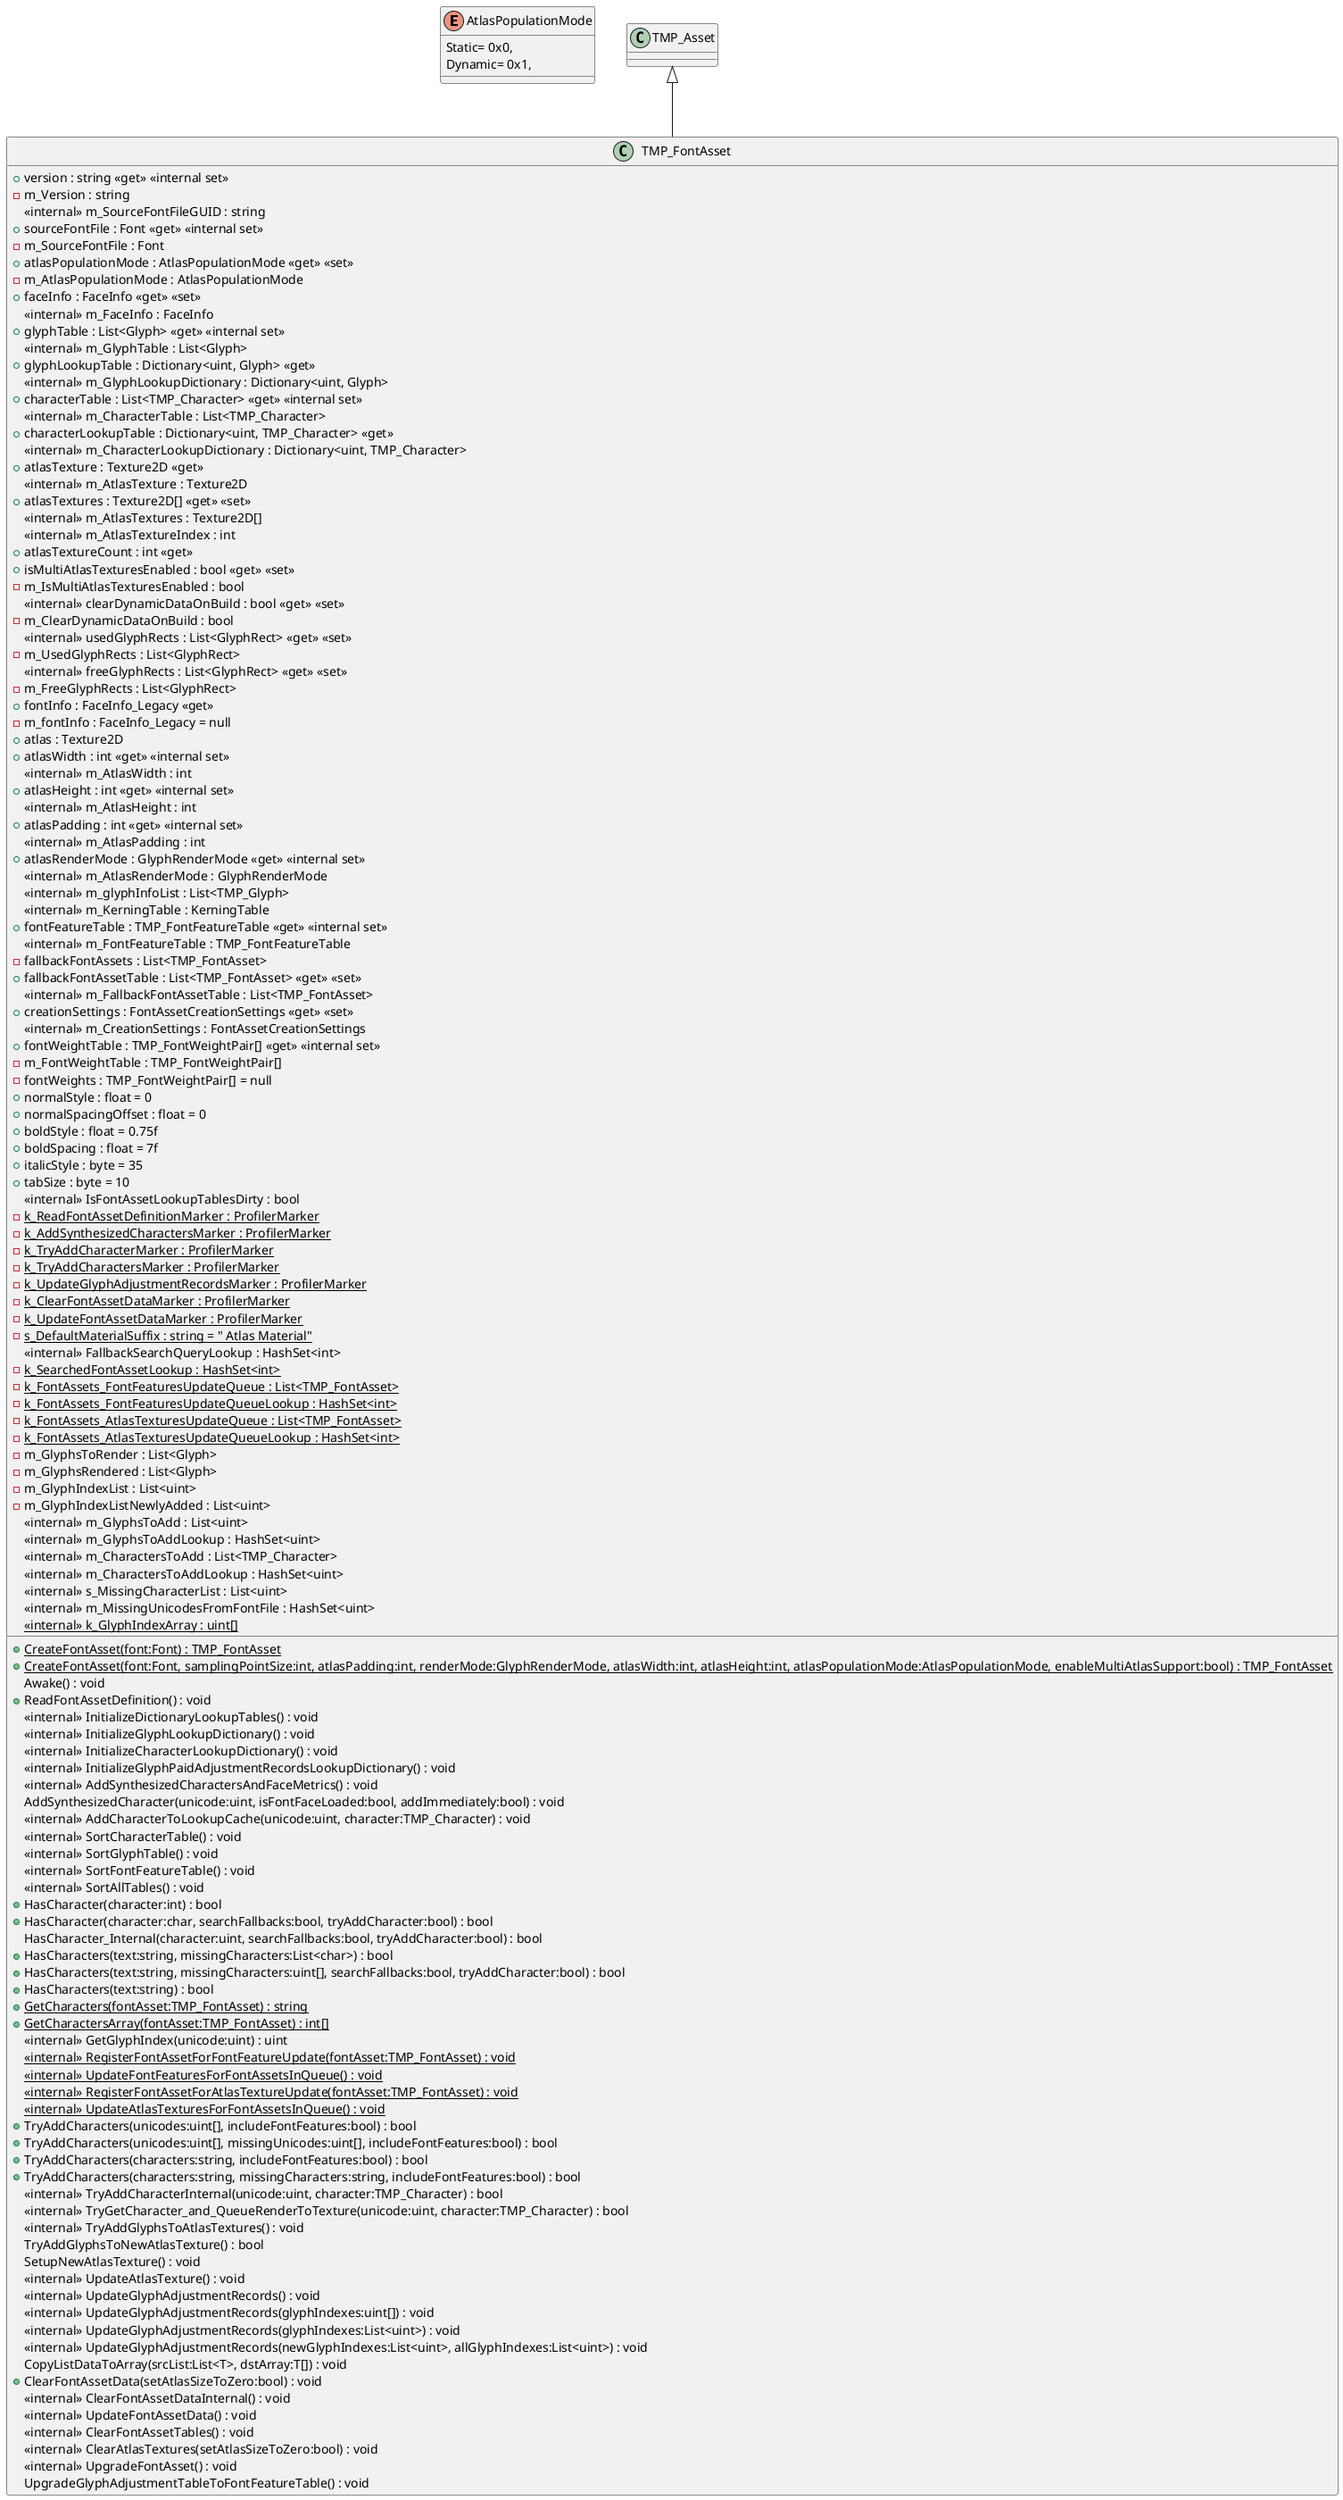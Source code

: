 @startuml
enum AtlasPopulationMode {
    Static= 0x0,
    Dynamic= 0x1,
}
class TMP_FontAsset {
    + version : string <<get>> <<internal set>>
    - m_Version : string
    <<internal>> m_SourceFontFileGUID : string
    + sourceFontFile : Font <<get>> <<internal set>>
    - m_SourceFontFile : Font
    + atlasPopulationMode : AtlasPopulationMode <<get>> <<set>>
    - m_AtlasPopulationMode : AtlasPopulationMode
    + faceInfo : FaceInfo <<get>> <<set>>
    <<internal>> m_FaceInfo : FaceInfo
    + glyphTable : List<Glyph> <<get>> <<internal set>>
    <<internal>> m_GlyphTable : List<Glyph>
    + glyphLookupTable : Dictionary<uint, Glyph> <<get>>
    <<internal>> m_GlyphLookupDictionary : Dictionary<uint, Glyph>
    + characterTable : List<TMP_Character> <<get>> <<internal set>>
    <<internal>> m_CharacterTable : List<TMP_Character>
    + characterLookupTable : Dictionary<uint, TMP_Character> <<get>>
    <<internal>> m_CharacterLookupDictionary : Dictionary<uint, TMP_Character>
    + atlasTexture : Texture2D <<get>>
    <<internal>> m_AtlasTexture : Texture2D
    + atlasTextures : Texture2D[] <<get>> <<set>>
    <<internal>> m_AtlasTextures : Texture2D[]
    <<internal>> m_AtlasTextureIndex : int
    + atlasTextureCount : int <<get>>
    + isMultiAtlasTexturesEnabled : bool <<get>> <<set>>
    - m_IsMultiAtlasTexturesEnabled : bool
    <<internal>> clearDynamicDataOnBuild : bool <<get>> <<set>>
    - m_ClearDynamicDataOnBuild : bool
    <<internal>> usedGlyphRects : List<GlyphRect> <<get>> <<set>>
    - m_UsedGlyphRects : List<GlyphRect>
    <<internal>> freeGlyphRects : List<GlyphRect> <<get>> <<set>>
    - m_FreeGlyphRects : List<GlyphRect>
    + fontInfo : FaceInfo_Legacy <<get>>
    - m_fontInfo : FaceInfo_Legacy = null
    + atlas : Texture2D
    + atlasWidth : int <<get>> <<internal set>>
    <<internal>> m_AtlasWidth : int
    + atlasHeight : int <<get>> <<internal set>>
    <<internal>> m_AtlasHeight : int
    + atlasPadding : int <<get>> <<internal set>>
    <<internal>> m_AtlasPadding : int
    + atlasRenderMode : GlyphRenderMode <<get>> <<internal set>>
    <<internal>> m_AtlasRenderMode : GlyphRenderMode
    <<internal>> m_glyphInfoList : List<TMP_Glyph>
    <<internal>> m_KerningTable : KerningTable
    + fontFeatureTable : TMP_FontFeatureTable <<get>> <<internal set>>
    <<internal>> m_FontFeatureTable : TMP_FontFeatureTable
    - fallbackFontAssets : List<TMP_FontAsset>
    + fallbackFontAssetTable : List<TMP_FontAsset> <<get>> <<set>>
    <<internal>> m_FallbackFontAssetTable : List<TMP_FontAsset>
    + creationSettings : FontAssetCreationSettings <<get>> <<set>>
    <<internal>> m_CreationSettings : FontAssetCreationSettings
    + fontWeightTable : TMP_FontWeightPair[] <<get>> <<internal set>>
    - m_FontWeightTable : TMP_FontWeightPair[]
    - fontWeights : TMP_FontWeightPair[] = null
    + normalStyle : float = 0
    + normalSpacingOffset : float = 0
    + boldStyle : float = 0.75f
    + boldSpacing : float = 7f
    + italicStyle : byte = 35
    + tabSize : byte = 10
    <<internal>> IsFontAssetLookupTablesDirty : bool
    - {static} k_ReadFontAssetDefinitionMarker : ProfilerMarker
    - {static} k_AddSynthesizedCharactersMarker : ProfilerMarker
    - {static} k_TryAddCharacterMarker : ProfilerMarker
    - {static} k_TryAddCharactersMarker : ProfilerMarker
    - {static} k_UpdateGlyphAdjustmentRecordsMarker : ProfilerMarker
    - {static} k_ClearFontAssetDataMarker : ProfilerMarker
    - {static} k_UpdateFontAssetDataMarker : ProfilerMarker
    + {static} CreateFontAsset(font:Font) : TMP_FontAsset
    + {static} CreateFontAsset(font:Font, samplingPointSize:int, atlasPadding:int, renderMode:GlyphRenderMode, atlasWidth:int, atlasHeight:int, atlasPopulationMode:AtlasPopulationMode, enableMultiAtlasSupport:bool) : TMP_FontAsset
    Awake() : void
    - {static} s_DefaultMaterialSuffix : string = " Atlas Material"
    + ReadFontAssetDefinition() : void
    <<internal>> InitializeDictionaryLookupTables() : void
    <<internal>> InitializeGlyphLookupDictionary() : void
    <<internal>> InitializeCharacterLookupDictionary() : void
    <<internal>> InitializeGlyphPaidAdjustmentRecordsLookupDictionary() : void
    <<internal>> AddSynthesizedCharactersAndFaceMetrics() : void
    AddSynthesizedCharacter(unicode:uint, isFontFaceLoaded:bool, addImmediately:bool) : void
    <<internal>> FallbackSearchQueryLookup : HashSet<int>
    <<internal>> AddCharacterToLookupCache(unicode:uint, character:TMP_Character) : void
    <<internal>> SortCharacterTable() : void
    <<internal>> SortGlyphTable() : void
    <<internal>> SortFontFeatureTable() : void
    <<internal>> SortAllTables() : void
    - {static} k_SearchedFontAssetLookup : HashSet<int>
    + HasCharacter(character:int) : bool
    + HasCharacter(character:char, searchFallbacks:bool, tryAddCharacter:bool) : bool
    HasCharacter_Internal(character:uint, searchFallbacks:bool, tryAddCharacter:bool) : bool
    + HasCharacters(text:string, missingCharacters:List<char>) : bool
    + HasCharacters(text:string, missingCharacters:uint[], searchFallbacks:bool, tryAddCharacter:bool) : bool
    + HasCharacters(text:string) : bool
    + {static} GetCharacters(fontAsset:TMP_FontAsset) : string
    + {static} GetCharactersArray(fontAsset:TMP_FontAsset) : int[]
    <<internal>> GetGlyphIndex(unicode:uint) : uint
    - {static} k_FontAssets_FontFeaturesUpdateQueue : List<TMP_FontAsset>
    - {static} k_FontAssets_FontFeaturesUpdateQueueLookup : HashSet<int>
    - {static} k_FontAssets_AtlasTexturesUpdateQueue : List<TMP_FontAsset>
    - {static} k_FontAssets_AtlasTexturesUpdateQueueLookup : HashSet<int>
    <<internal>> {static} RegisterFontAssetForFontFeatureUpdate(fontAsset:TMP_FontAsset) : void
    <<internal>> {static} UpdateFontFeaturesForFontAssetsInQueue() : void
    <<internal>> {static} RegisterFontAssetForAtlasTextureUpdate(fontAsset:TMP_FontAsset) : void
    <<internal>> {static} UpdateAtlasTexturesForFontAssetsInQueue() : void
    - m_GlyphsToRender : List<Glyph>
    - m_GlyphsRendered : List<Glyph>
    - m_GlyphIndexList : List<uint>
    - m_GlyphIndexListNewlyAdded : List<uint>
    <<internal>> m_GlyphsToAdd : List<uint>
    <<internal>> m_GlyphsToAddLookup : HashSet<uint>
    <<internal>> m_CharactersToAdd : List<TMP_Character>
    <<internal>> m_CharactersToAddLookup : HashSet<uint>
    <<internal>> s_MissingCharacterList : List<uint>
    <<internal>> m_MissingUnicodesFromFontFile : HashSet<uint>
    <<internal>> {static} k_GlyphIndexArray : uint[]
    + TryAddCharacters(unicodes:uint[], includeFontFeatures:bool) : bool
    + TryAddCharacters(unicodes:uint[], missingUnicodes:uint[], includeFontFeatures:bool) : bool
    + TryAddCharacters(characters:string, includeFontFeatures:bool) : bool
    + TryAddCharacters(characters:string, missingCharacters:string, includeFontFeatures:bool) : bool
    <<internal>> TryAddCharacterInternal(unicode:uint, character:TMP_Character) : bool
    <<internal>> TryGetCharacter_and_QueueRenderToTexture(unicode:uint, character:TMP_Character) : bool
    <<internal>> TryAddGlyphsToAtlasTextures() : void
    TryAddGlyphsToNewAtlasTexture() : bool
    SetupNewAtlasTexture() : void
    <<internal>> UpdateAtlasTexture() : void
    <<internal>> UpdateGlyphAdjustmentRecords() : void
    <<internal>> UpdateGlyphAdjustmentRecords(glyphIndexes:uint[]) : void
    <<internal>> UpdateGlyphAdjustmentRecords(glyphIndexes:List<uint>) : void
    <<internal>> UpdateGlyphAdjustmentRecords(newGlyphIndexes:List<uint>, allGlyphIndexes:List<uint>) : void
    CopyListDataToArray(srcList:List<T>, dstArray:T[]) : void
    + ClearFontAssetData(setAtlasSizeToZero:bool) : void
    <<internal>> ClearFontAssetDataInternal() : void
    <<internal>> UpdateFontAssetData() : void
    <<internal>> ClearFontAssetTables() : void
    <<internal>> ClearAtlasTextures(setAtlasSizeToZero:bool) : void
    <<internal>> UpgradeFontAsset() : void
    UpgradeGlyphAdjustmentTableToFontFeatureTable() : void
}
TMP_Asset <|-- TMP_FontAsset
@enduml
